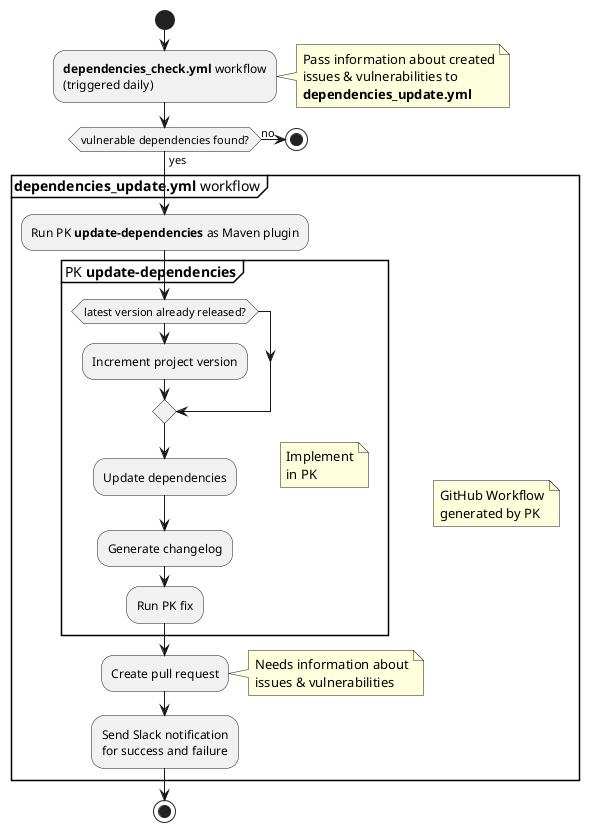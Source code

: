 @startuml dependencies_update_process

start
:**dependencies_check.yml** workflow
(triggered daily);
note right
  Pass information about created
  issues & vulnerabilities to
  **dependencies_update.yml**
end note
if(vulnerable dependencies found?) then (yes)
  group **dependencies_update.yml** workflow
    note right
      GitHub Workflow
      generated by PK
    end note
    :Run PK **update-dependencies** as Maven plugin;
    group PK **update-dependencies**
      note right
        Implement
        in PK
      end note
      if(latest version already released?)
        :Increment project version;
      endif
      :Update dependencies;
      :Generate changelog;
      :Run PK fix;
    end group
    :Create pull request;
    note right
      Needs information about
      issues & vulnerabilities
    end note
    :Send Slack notification
    for success and failure;
  end group
else (no)
  stop
endif
stop
@enduml
